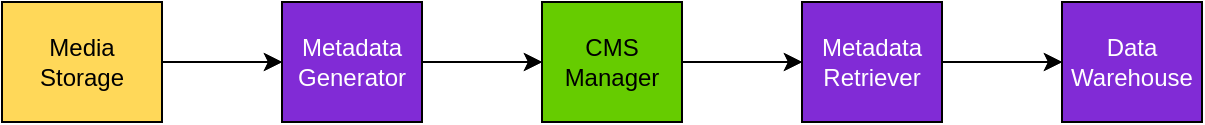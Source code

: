 <mxfile version="21.6.1" type="github">
  <diagram name="Page-1" id="XJgfeW0EV7LgzFJ4xiEp">
    <mxGraphModel dx="740" dy="405" grid="1" gridSize="10" guides="1" tooltips="1" connect="1" arrows="1" fold="1" page="1" pageScale="1" pageWidth="850" pageHeight="1100" math="0" shadow="0">
      <root>
        <mxCell id="0" />
        <mxCell id="1" parent="0" />
        <mxCell id="syRJA_nW0c1a9XO2yfyS-17" value="" style="edgeStyle=orthogonalEdgeStyle;rounded=0;orthogonalLoop=1;jettySize=auto;html=1;" parent="1" source="syRJA_nW0c1a9XO2yfyS-1" target="syRJA_nW0c1a9XO2yfyS-3" edge="1">
          <mxGeometry relative="1" as="geometry" />
        </mxCell>
        <mxCell id="syRJA_nW0c1a9XO2yfyS-1" value="Media Storage" style="rounded=0;whiteSpace=wrap;html=1;fillColor=#FFD859;" parent="1" vertex="1">
          <mxGeometry x="80" y="240" width="80" height="60" as="geometry" />
        </mxCell>
        <mxCell id="syRJA_nW0c1a9XO2yfyS-18" value="" style="edgeStyle=orthogonalEdgeStyle;rounded=0;orthogonalLoop=1;jettySize=auto;html=1;" parent="1" source="syRJA_nW0c1a9XO2yfyS-3" target="syRJA_nW0c1a9XO2yfyS-4" edge="1">
          <mxGeometry relative="1" as="geometry" />
        </mxCell>
        <mxCell id="syRJA_nW0c1a9XO2yfyS-3" value="Metadata Generator" style="rounded=0;whiteSpace=wrap;html=1;fillColor=#FF8000;" parent="1" vertex="1">
          <mxGeometry x="220" y="240" width="70" height="60" as="geometry" />
        </mxCell>
        <mxCell id="kBn8CHyZsVImiHuzglDK-3" value="" style="edgeStyle=orthogonalEdgeStyle;rounded=0;orthogonalLoop=1;jettySize=auto;html=1;" parent="1" source="syRJA_nW0c1a9XO2yfyS-4" target="kBn8CHyZsVImiHuzglDK-2" edge="1">
          <mxGeometry relative="1" as="geometry" />
        </mxCell>
        <mxCell id="syRJA_nW0c1a9XO2yfyS-4" value="CMS Manager" style="rounded=0;whiteSpace=wrap;html=1;fillColor=#66CC00;movable=0;resizable=0;rotatable=0;deletable=0;editable=0;locked=1;connectable=0;" parent="1" vertex="1">
          <mxGeometry x="350" y="240" width="70" height="60" as="geometry" />
        </mxCell>
        <mxCell id="syRJA_nW0c1a9XO2yfyS-5" value="&lt;font color=&quot;#ffffff&quot;&gt;Data Ingestion Service&lt;/font&gt;" style="rounded=0;whiteSpace=wrap;html=1;fillColor=#812BD6;" parent="1" vertex="1">
          <mxGeometry x="610" y="240" width="70" height="60" as="geometry" />
        </mxCell>
        <mxCell id="kBn8CHyZsVImiHuzglDK-4" value="" style="edgeStyle=orthogonalEdgeStyle;rounded=0;orthogonalLoop=1;jettySize=auto;html=1;" parent="1" source="kBn8CHyZsVImiHuzglDK-2" target="syRJA_nW0c1a9XO2yfyS-5" edge="1">
          <mxGeometry relative="1" as="geometry" />
        </mxCell>
        <mxCell id="kBn8CHyZsVImiHuzglDK-2" value="Metadata Retriever" style="rounded=0;whiteSpace=wrap;html=1;fillColor=#FF8000;" parent="1" vertex="1">
          <mxGeometry x="480" y="240" width="70" height="60" as="geometry" />
        </mxCell>
        <mxCell id="YET1Ox3zXmQQMx_7jOop-1" value="" style="edgeStyle=orthogonalEdgeStyle;rounded=0;orthogonalLoop=1;jettySize=auto;html=1;" edge="1" parent="1" source="YET1Ox3zXmQQMx_7jOop-2" target="YET1Ox3zXmQQMx_7jOop-4">
          <mxGeometry relative="1" as="geometry" />
        </mxCell>
        <mxCell id="YET1Ox3zXmQQMx_7jOop-2" value="Media Storage" style="rounded=0;whiteSpace=wrap;html=1;fillColor=#FFD859;" vertex="1" parent="1">
          <mxGeometry x="80" y="240" width="80" height="60" as="geometry" />
        </mxCell>
        <mxCell id="YET1Ox3zXmQQMx_7jOop-3" value="" style="edgeStyle=orthogonalEdgeStyle;rounded=0;orthogonalLoop=1;jettySize=auto;html=1;" edge="1" parent="1" source="YET1Ox3zXmQQMx_7jOop-4" target="YET1Ox3zXmQQMx_7jOop-6">
          <mxGeometry relative="1" as="geometry" />
        </mxCell>
        <mxCell id="YET1Ox3zXmQQMx_7jOop-4" value="&lt;font color=&quot;#ffffff&quot;&gt;Metadata Generator&lt;/font&gt;" style="rounded=0;whiteSpace=wrap;html=1;fillColor=#812BD6;" vertex="1" parent="1">
          <mxGeometry x="220" y="240" width="70" height="60" as="geometry" />
        </mxCell>
        <mxCell id="YET1Ox3zXmQQMx_7jOop-5" value="" style="edgeStyle=orthogonalEdgeStyle;rounded=0;orthogonalLoop=1;jettySize=auto;html=1;" edge="1" parent="1" source="YET1Ox3zXmQQMx_7jOop-6" target="YET1Ox3zXmQQMx_7jOop-8">
          <mxGeometry relative="1" as="geometry" />
        </mxCell>
        <mxCell id="YET1Ox3zXmQQMx_7jOop-6" value="CMS Manager" style="rounded=0;whiteSpace=wrap;html=1;fillColor=#66CC00;movable=0;resizable=0;rotatable=0;deletable=0;editable=0;locked=1;connectable=0;" vertex="1" parent="1">
          <mxGeometry x="350" y="240" width="70" height="60" as="geometry" />
        </mxCell>
        <mxCell id="YET1Ox3zXmQQMx_7jOop-7" value="" style="edgeStyle=orthogonalEdgeStyle;rounded=0;orthogonalLoop=1;jettySize=auto;html=1;" edge="1" parent="1" source="YET1Ox3zXmQQMx_7jOop-8">
          <mxGeometry relative="1" as="geometry">
            <mxPoint x="610" y="270" as="targetPoint" />
          </mxGeometry>
        </mxCell>
        <mxCell id="YET1Ox3zXmQQMx_7jOop-8" value="&lt;font color=&quot;#ffffff&quot;&gt;Metadata Retriever&lt;/font&gt;" style="rounded=0;whiteSpace=wrap;html=1;fillColor=#812BD6;" vertex="1" parent="1">
          <mxGeometry x="480" y="240" width="70" height="60" as="geometry" />
        </mxCell>
        <mxCell id="YET1Ox3zXmQQMx_7jOop-9" value="&lt;font color=&quot;#ffffff&quot;&gt;Data Warehouse&lt;/font&gt;" style="rounded=0;whiteSpace=wrap;html=1;fillColor=#812BD6;" vertex="1" parent="1">
          <mxGeometry x="610" y="240" width="70" height="60" as="geometry" />
        </mxCell>
      </root>
    </mxGraphModel>
  </diagram>
</mxfile>
